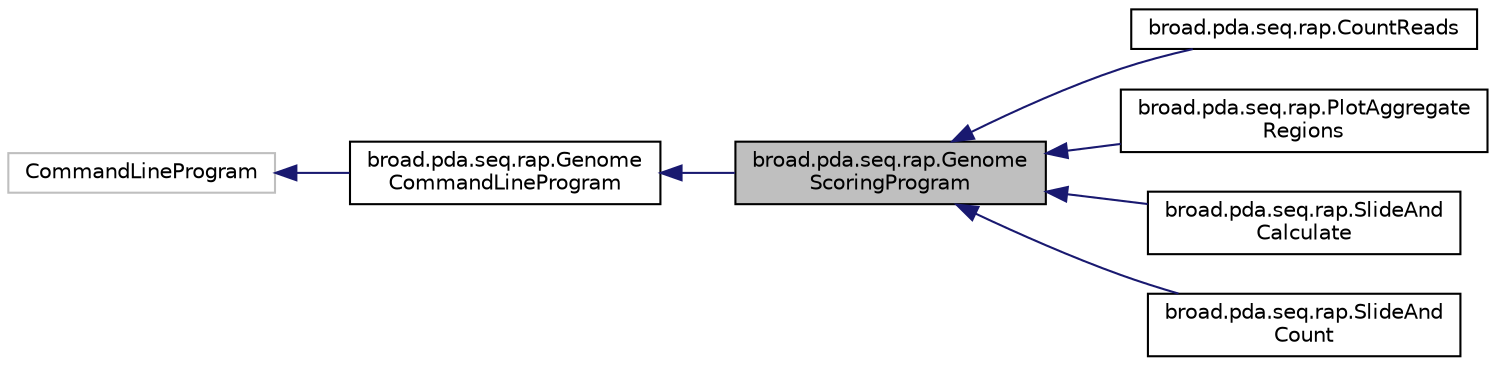 digraph "broad.pda.seq.rap.GenomeScoringProgram"
{
  edge [fontname="Helvetica",fontsize="10",labelfontname="Helvetica",labelfontsize="10"];
  node [fontname="Helvetica",fontsize="10",shape=record];
  rankdir="LR";
  Node1 [label="broad.pda.seq.rap.Genome\lScoringProgram",height=0.2,width=0.4,color="black", fillcolor="grey75", style="filled" fontcolor="black"];
  Node2 -> Node1 [dir="back",color="midnightblue",fontsize="10",style="solid"];
  Node2 [label="broad.pda.seq.rap.Genome\lCommandLineProgram",height=0.2,width=0.4,color="black", fillcolor="white", style="filled",URL="$classbroad_1_1pda_1_1seq_1_1rap_1_1_genome_command_line_program.html"];
  Node3 -> Node2 [dir="back",color="midnightblue",fontsize="10",style="solid"];
  Node3 [label="CommandLineProgram",height=0.2,width=0.4,color="grey75", fillcolor="white", style="filled"];
  Node1 -> Node4 [dir="back",color="midnightblue",fontsize="10",style="solid"];
  Node4 [label="broad.pda.seq.rap.CountReads",height=0.2,width=0.4,color="black", fillcolor="white", style="filled",URL="$classbroad_1_1pda_1_1seq_1_1rap_1_1_count_reads.html"];
  Node1 -> Node5 [dir="back",color="midnightblue",fontsize="10",style="solid"];
  Node5 [label="broad.pda.seq.rap.PlotAggregate\lRegions",height=0.2,width=0.4,color="black", fillcolor="white", style="filled",URL="$classbroad_1_1pda_1_1seq_1_1rap_1_1_plot_aggregate_regions.html"];
  Node1 -> Node6 [dir="back",color="midnightblue",fontsize="10",style="solid"];
  Node6 [label="broad.pda.seq.rap.SlideAnd\lCalculate",height=0.2,width=0.4,color="black", fillcolor="white", style="filled",URL="$classbroad_1_1pda_1_1seq_1_1rap_1_1_slide_and_calculate.html"];
  Node1 -> Node7 [dir="back",color="midnightblue",fontsize="10",style="solid"];
  Node7 [label="broad.pda.seq.rap.SlideAnd\lCount",height=0.2,width=0.4,color="black", fillcolor="white", style="filled",URL="$classbroad_1_1pda_1_1seq_1_1rap_1_1_slide_and_count.html"];
}
